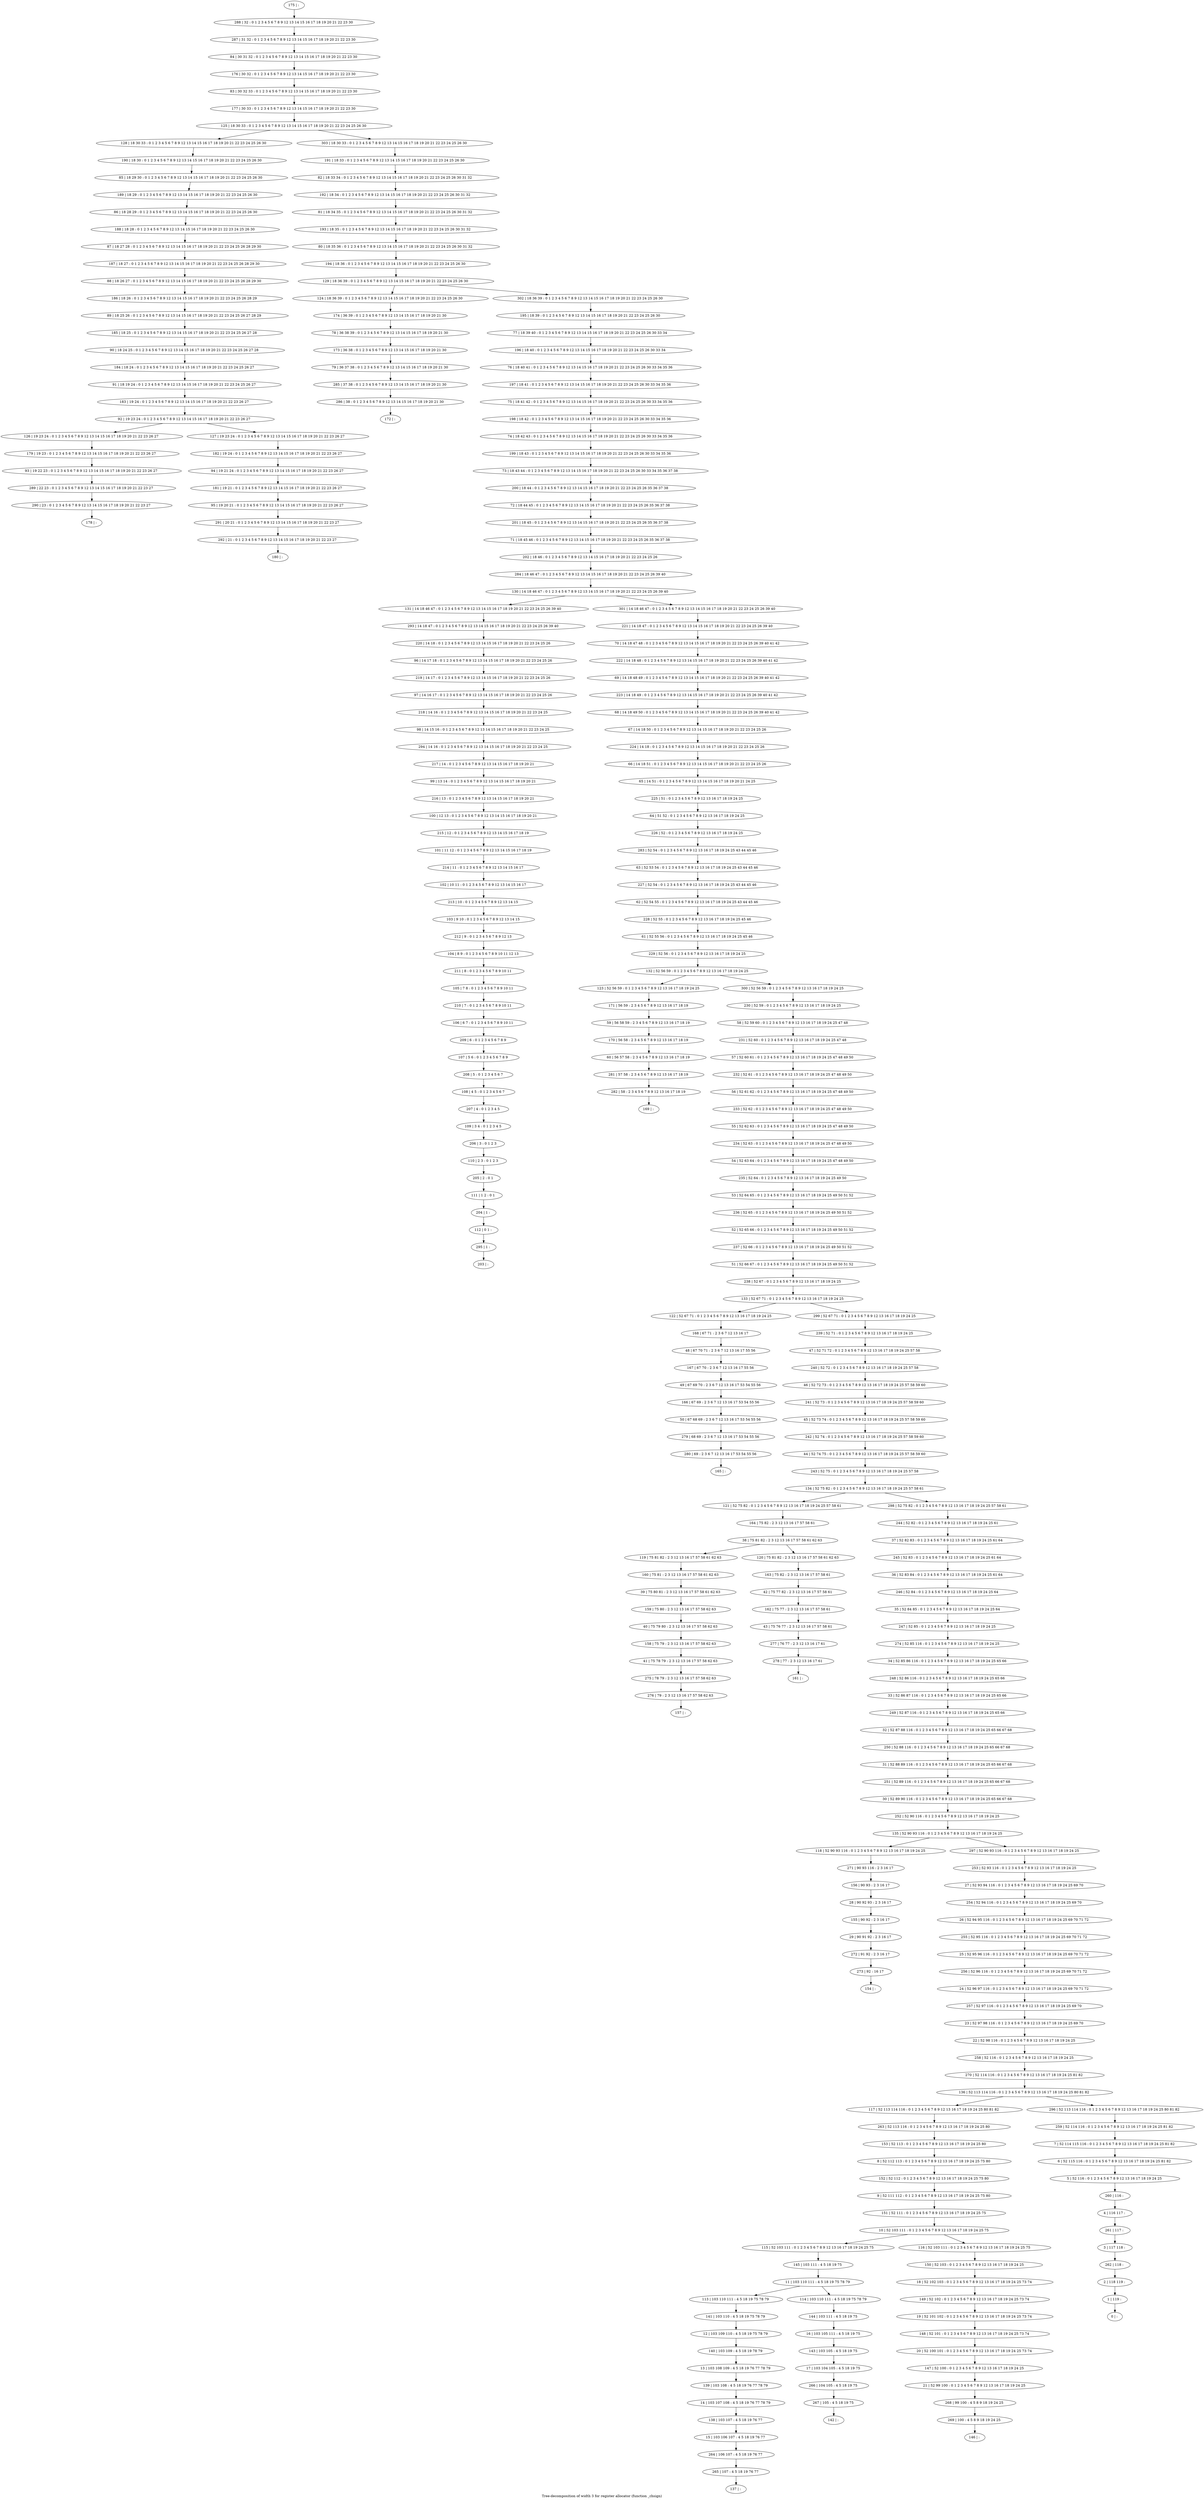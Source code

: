 digraph G {
graph [label="Tree-decomposition of width 3 for register allocator (function _chsign)"]
0[label="0 | : "];
1[label="1 | 119 : "];
2[label="2 | 118 119 : "];
3[label="3 | 117 118 : "];
4[label="4 | 116 117 : "];
5[label="5 | 52 116 : 0 1 2 3 4 5 6 7 8 9 12 13 16 17 18 19 24 25 "];
6[label="6 | 52 115 116 : 0 1 2 3 4 5 6 7 8 9 12 13 16 17 18 19 24 25 81 82 "];
7[label="7 | 52 114 115 116 : 0 1 2 3 4 5 6 7 8 9 12 13 16 17 18 19 24 25 81 82 "];
8[label="8 | 52 112 113 : 0 1 2 3 4 5 6 7 8 9 12 13 16 17 18 19 24 25 75 80 "];
9[label="9 | 52 111 112 : 0 1 2 3 4 5 6 7 8 9 12 13 16 17 18 19 24 25 75 80 "];
10[label="10 | 52 103 111 : 0 1 2 3 4 5 6 7 8 9 12 13 16 17 18 19 24 25 75 "];
11[label="11 | 103 110 111 : 4 5 18 19 75 78 79 "];
12[label="12 | 103 109 110 : 4 5 18 19 75 78 79 "];
13[label="13 | 103 108 109 : 4 5 18 19 76 77 78 79 "];
14[label="14 | 103 107 108 : 4 5 18 19 76 77 78 79 "];
15[label="15 | 103 106 107 : 4 5 18 19 76 77 "];
16[label="16 | 103 105 111 : 4 5 18 19 75 "];
17[label="17 | 103 104 105 : 4 5 18 19 75 "];
18[label="18 | 52 102 103 : 0 1 2 3 4 5 6 7 8 9 12 13 16 17 18 19 24 25 73 74 "];
19[label="19 | 52 101 102 : 0 1 2 3 4 5 6 7 8 9 12 13 16 17 18 19 24 25 73 74 "];
20[label="20 | 52 100 101 : 0 1 2 3 4 5 6 7 8 9 12 13 16 17 18 19 24 25 73 74 "];
21[label="21 | 52 99 100 : 0 1 2 3 4 5 6 7 8 9 12 13 16 17 18 19 24 25 "];
22[label="22 | 52 98 116 : 0 1 2 3 4 5 6 7 8 9 12 13 16 17 18 19 24 25 "];
23[label="23 | 52 97 98 116 : 0 1 2 3 4 5 6 7 8 9 12 13 16 17 18 19 24 25 69 70 "];
24[label="24 | 52 96 97 116 : 0 1 2 3 4 5 6 7 8 9 12 13 16 17 18 19 24 25 69 70 71 72 "];
25[label="25 | 52 95 96 116 : 0 1 2 3 4 5 6 7 8 9 12 13 16 17 18 19 24 25 69 70 71 72 "];
26[label="26 | 52 94 95 116 : 0 1 2 3 4 5 6 7 8 9 12 13 16 17 18 19 24 25 69 70 71 72 "];
27[label="27 | 52 93 94 116 : 0 1 2 3 4 5 6 7 8 9 12 13 16 17 18 19 24 25 69 70 "];
28[label="28 | 90 92 93 : 2 3 16 17 "];
29[label="29 | 90 91 92 : 2 3 16 17 "];
30[label="30 | 52 89 90 116 : 0 1 2 3 4 5 6 7 8 9 12 13 16 17 18 19 24 25 65 66 67 68 "];
31[label="31 | 52 88 89 116 : 0 1 2 3 4 5 6 7 8 9 12 13 16 17 18 19 24 25 65 66 67 68 "];
32[label="32 | 52 87 88 116 : 0 1 2 3 4 5 6 7 8 9 12 13 16 17 18 19 24 25 65 66 67 68 "];
33[label="33 | 52 86 87 116 : 0 1 2 3 4 5 6 7 8 9 12 13 16 17 18 19 24 25 65 66 "];
34[label="34 | 52 85 86 116 : 0 1 2 3 4 5 6 7 8 9 12 13 16 17 18 19 24 25 65 66 "];
35[label="35 | 52 84 85 : 0 1 2 3 4 5 6 7 8 9 12 13 16 17 18 19 24 25 64 "];
36[label="36 | 52 83 84 : 0 1 2 3 4 5 6 7 8 9 12 13 16 17 18 19 24 25 61 64 "];
37[label="37 | 52 82 83 : 0 1 2 3 4 5 6 7 8 9 12 13 16 17 18 19 24 25 61 64 "];
38[label="38 | 75 81 82 : 2 3 12 13 16 17 57 58 61 62 63 "];
39[label="39 | 75 80 81 : 2 3 12 13 16 17 57 58 61 62 63 "];
40[label="40 | 75 79 80 : 2 3 12 13 16 17 57 58 62 63 "];
41[label="41 | 75 78 79 : 2 3 12 13 16 17 57 58 62 63 "];
42[label="42 | 75 77 82 : 2 3 12 13 16 17 57 58 61 "];
43[label="43 | 75 76 77 : 2 3 12 13 16 17 57 58 61 "];
44[label="44 | 52 74 75 : 0 1 2 3 4 5 6 7 8 9 12 13 16 17 18 19 24 25 57 58 59 60 "];
45[label="45 | 52 73 74 : 0 1 2 3 4 5 6 7 8 9 12 13 16 17 18 19 24 25 57 58 59 60 "];
46[label="46 | 52 72 73 : 0 1 2 3 4 5 6 7 8 9 12 13 16 17 18 19 24 25 57 58 59 60 "];
47[label="47 | 52 71 72 : 0 1 2 3 4 5 6 7 8 9 12 13 16 17 18 19 24 25 57 58 "];
48[label="48 | 67 70 71 : 2 3 6 7 12 13 16 17 55 56 "];
49[label="49 | 67 69 70 : 2 3 6 7 12 13 16 17 53 54 55 56 "];
50[label="50 | 67 68 69 : 2 3 6 7 12 13 16 17 53 54 55 56 "];
51[label="51 | 52 66 67 : 0 1 2 3 4 5 6 7 8 9 12 13 16 17 18 19 24 25 49 50 51 52 "];
52[label="52 | 52 65 66 : 0 1 2 3 4 5 6 7 8 9 12 13 16 17 18 19 24 25 49 50 51 52 "];
53[label="53 | 52 64 65 : 0 1 2 3 4 5 6 7 8 9 12 13 16 17 18 19 24 25 49 50 51 52 "];
54[label="54 | 52 63 64 : 0 1 2 3 4 5 6 7 8 9 12 13 16 17 18 19 24 25 47 48 49 50 "];
55[label="55 | 52 62 63 : 0 1 2 3 4 5 6 7 8 9 12 13 16 17 18 19 24 25 47 48 49 50 "];
56[label="56 | 52 61 62 : 0 1 2 3 4 5 6 7 8 9 12 13 16 17 18 19 24 25 47 48 49 50 "];
57[label="57 | 52 60 61 : 0 1 2 3 4 5 6 7 8 9 12 13 16 17 18 19 24 25 47 48 49 50 "];
58[label="58 | 52 59 60 : 0 1 2 3 4 5 6 7 8 9 12 13 16 17 18 19 24 25 47 48 "];
59[label="59 | 56 58 59 : 2 3 4 5 6 7 8 9 12 13 16 17 18 19 "];
60[label="60 | 56 57 58 : 2 3 4 5 6 7 8 9 12 13 16 17 18 19 "];
61[label="61 | 52 55 56 : 0 1 2 3 4 5 6 7 8 9 12 13 16 17 18 19 24 25 45 46 "];
62[label="62 | 52 54 55 : 0 1 2 3 4 5 6 7 8 9 12 13 16 17 18 19 24 25 43 44 45 46 "];
63[label="63 | 52 53 54 : 0 1 2 3 4 5 6 7 8 9 12 13 16 17 18 19 24 25 43 44 45 46 "];
64[label="64 | 51 52 : 0 1 2 3 4 5 6 7 8 9 12 13 16 17 18 19 24 25 "];
65[label="65 | 14 51 : 0 1 2 3 4 5 6 7 8 9 12 13 14 15 16 17 18 19 20 21 24 25 "];
66[label="66 | 14 18 51 : 0 1 2 3 4 5 6 7 8 9 12 13 14 15 16 17 18 19 20 21 22 23 24 25 26 "];
67[label="67 | 14 18 50 : 0 1 2 3 4 5 6 7 8 9 12 13 14 15 16 17 18 19 20 21 22 23 24 25 26 "];
68[label="68 | 14 18 49 50 : 0 1 2 3 4 5 6 7 8 9 12 13 14 15 16 17 18 19 20 21 22 23 24 25 26 39 40 41 42 "];
69[label="69 | 14 18 48 49 : 0 1 2 3 4 5 6 7 8 9 12 13 14 15 16 17 18 19 20 21 22 23 24 25 26 39 40 41 42 "];
70[label="70 | 14 18 47 48 : 0 1 2 3 4 5 6 7 8 9 12 13 14 15 16 17 18 19 20 21 22 23 24 25 26 39 40 41 42 "];
71[label="71 | 18 45 46 : 0 1 2 3 4 5 6 7 8 9 12 13 14 15 16 17 18 19 20 21 22 23 24 25 26 35 36 37 38 "];
72[label="72 | 18 44 45 : 0 1 2 3 4 5 6 7 8 9 12 13 14 15 16 17 18 19 20 21 22 23 24 25 26 35 36 37 38 "];
73[label="73 | 18 43 44 : 0 1 2 3 4 5 6 7 8 9 12 13 14 15 16 17 18 19 20 21 22 23 24 25 26 30 33 34 35 36 37 38 "];
74[label="74 | 18 42 43 : 0 1 2 3 4 5 6 7 8 9 12 13 14 15 16 17 18 19 20 21 22 23 24 25 26 30 33 34 35 36 "];
75[label="75 | 18 41 42 : 0 1 2 3 4 5 6 7 8 9 12 13 14 15 16 17 18 19 20 21 22 23 24 25 26 30 33 34 35 36 "];
76[label="76 | 18 40 41 : 0 1 2 3 4 5 6 7 8 9 12 13 14 15 16 17 18 19 20 21 22 23 24 25 26 30 33 34 35 36 "];
77[label="77 | 18 39 40 : 0 1 2 3 4 5 6 7 8 9 12 13 14 15 16 17 18 19 20 21 22 23 24 25 26 30 33 34 "];
78[label="78 | 36 38 39 : 0 1 2 3 4 5 6 7 8 9 12 13 14 15 16 17 18 19 20 21 30 "];
79[label="79 | 36 37 38 : 0 1 2 3 4 5 6 7 8 9 12 13 14 15 16 17 18 19 20 21 30 "];
80[label="80 | 18 35 36 : 0 1 2 3 4 5 6 7 8 9 12 13 14 15 16 17 18 19 20 21 22 23 24 25 26 30 31 32 "];
81[label="81 | 18 34 35 : 0 1 2 3 4 5 6 7 8 9 12 13 14 15 16 17 18 19 20 21 22 23 24 25 26 30 31 32 "];
82[label="82 | 18 33 34 : 0 1 2 3 4 5 6 7 8 9 12 13 14 15 16 17 18 19 20 21 22 23 24 25 26 30 31 32 "];
83[label="83 | 30 32 33 : 0 1 2 3 4 5 6 7 8 9 12 13 14 15 16 17 18 19 20 21 22 23 30 "];
84[label="84 | 30 31 32 : 0 1 2 3 4 5 6 7 8 9 12 13 14 15 16 17 18 19 20 21 22 23 30 "];
85[label="85 | 18 29 30 : 0 1 2 3 4 5 6 7 8 9 12 13 14 15 16 17 18 19 20 21 22 23 24 25 26 30 "];
86[label="86 | 18 28 29 : 0 1 2 3 4 5 6 7 8 9 12 13 14 15 16 17 18 19 20 21 22 23 24 25 26 30 "];
87[label="87 | 18 27 28 : 0 1 2 3 4 5 6 7 8 9 12 13 14 15 16 17 18 19 20 21 22 23 24 25 26 28 29 30 "];
88[label="88 | 18 26 27 : 0 1 2 3 4 5 6 7 8 9 12 13 14 15 16 17 18 19 20 21 22 23 24 25 26 28 29 30 "];
89[label="89 | 18 25 26 : 0 1 2 3 4 5 6 7 8 9 12 13 14 15 16 17 18 19 20 21 22 23 24 25 26 27 28 29 "];
90[label="90 | 18 24 25 : 0 1 2 3 4 5 6 7 8 9 12 13 14 15 16 17 18 19 20 21 22 23 24 25 26 27 28 "];
91[label="91 | 18 19 24 : 0 1 2 3 4 5 6 7 8 9 12 13 14 15 16 17 18 19 20 21 22 23 24 25 26 27 "];
92[label="92 | 19 23 24 : 0 1 2 3 4 5 6 7 8 9 12 13 14 15 16 17 18 19 20 21 22 23 26 27 "];
93[label="93 | 19 22 23 : 0 1 2 3 4 5 6 7 8 9 12 13 14 15 16 17 18 19 20 21 22 23 26 27 "];
94[label="94 | 19 21 24 : 0 1 2 3 4 5 6 7 8 9 12 13 14 15 16 17 18 19 20 21 22 23 26 27 "];
95[label="95 | 19 20 21 : 0 1 2 3 4 5 6 7 8 9 12 13 14 15 16 17 18 19 20 21 22 23 26 27 "];
96[label="96 | 14 17 18 : 0 1 2 3 4 5 6 7 8 9 12 13 14 15 16 17 18 19 20 21 22 23 24 25 26 "];
97[label="97 | 14 16 17 : 0 1 2 3 4 5 6 7 8 9 12 13 14 15 16 17 18 19 20 21 22 23 24 25 26 "];
98[label="98 | 14 15 16 : 0 1 2 3 4 5 6 7 8 9 12 13 14 15 16 17 18 19 20 21 22 23 24 25 "];
99[label="99 | 13 14 : 0 1 2 3 4 5 6 7 8 9 12 13 14 15 16 17 18 19 20 21 "];
100[label="100 | 12 13 : 0 1 2 3 4 5 6 7 8 9 12 13 14 15 16 17 18 19 20 21 "];
101[label="101 | 11 12 : 0 1 2 3 4 5 6 7 8 9 12 13 14 15 16 17 18 19 "];
102[label="102 | 10 11 : 0 1 2 3 4 5 6 7 8 9 12 13 14 15 16 17 "];
103[label="103 | 9 10 : 0 1 2 3 4 5 6 7 8 9 12 13 14 15 "];
104[label="104 | 8 9 : 0 1 2 3 4 5 6 7 8 9 10 11 12 13 "];
105[label="105 | 7 8 : 0 1 2 3 4 5 6 7 8 9 10 11 "];
106[label="106 | 6 7 : 0 1 2 3 4 5 6 7 8 9 10 11 "];
107[label="107 | 5 6 : 0 1 2 3 4 5 6 7 8 9 "];
108[label="108 | 4 5 : 0 1 2 3 4 5 6 7 "];
109[label="109 | 3 4 : 0 1 2 3 4 5 "];
110[label="110 | 2 3 : 0 1 2 3 "];
111[label="111 | 1 2 : 0 1 "];
112[label="112 | 0 1 : "];
113[label="113 | 103 110 111 : 4 5 18 19 75 78 79 "];
114[label="114 | 103 110 111 : 4 5 18 19 75 78 79 "];
115[label="115 | 52 103 111 : 0 1 2 3 4 5 6 7 8 9 12 13 16 17 18 19 24 25 75 "];
116[label="116 | 52 103 111 : 0 1 2 3 4 5 6 7 8 9 12 13 16 17 18 19 24 25 75 "];
117[label="117 | 52 113 114 116 : 0 1 2 3 4 5 6 7 8 9 12 13 16 17 18 19 24 25 80 81 82 "];
118[label="118 | 52 90 93 116 : 0 1 2 3 4 5 6 7 8 9 12 13 16 17 18 19 24 25 "];
119[label="119 | 75 81 82 : 2 3 12 13 16 17 57 58 61 62 63 "];
120[label="120 | 75 81 82 : 2 3 12 13 16 17 57 58 61 62 63 "];
121[label="121 | 52 75 82 : 0 1 2 3 4 5 6 7 8 9 12 13 16 17 18 19 24 25 57 58 61 "];
122[label="122 | 52 67 71 : 0 1 2 3 4 5 6 7 8 9 12 13 16 17 18 19 24 25 "];
123[label="123 | 52 56 59 : 0 1 2 3 4 5 6 7 8 9 12 13 16 17 18 19 24 25 "];
124[label="124 | 18 36 39 : 0 1 2 3 4 5 6 7 8 9 12 13 14 15 16 17 18 19 20 21 22 23 24 25 26 30 "];
125[label="125 | 18 30 33 : 0 1 2 3 4 5 6 7 8 9 12 13 14 15 16 17 18 19 20 21 22 23 24 25 26 30 "];
126[label="126 | 19 23 24 : 0 1 2 3 4 5 6 7 8 9 12 13 14 15 16 17 18 19 20 21 22 23 26 27 "];
127[label="127 | 19 23 24 : 0 1 2 3 4 5 6 7 8 9 12 13 14 15 16 17 18 19 20 21 22 23 26 27 "];
128[label="128 | 18 30 33 : 0 1 2 3 4 5 6 7 8 9 12 13 14 15 16 17 18 19 20 21 22 23 24 25 26 30 "];
129[label="129 | 18 36 39 : 0 1 2 3 4 5 6 7 8 9 12 13 14 15 16 17 18 19 20 21 22 23 24 25 26 30 "];
130[label="130 | 14 18 46 47 : 0 1 2 3 4 5 6 7 8 9 12 13 14 15 16 17 18 19 20 21 22 23 24 25 26 39 40 "];
131[label="131 | 14 18 46 47 : 0 1 2 3 4 5 6 7 8 9 12 13 14 15 16 17 18 19 20 21 22 23 24 25 26 39 40 "];
132[label="132 | 52 56 59 : 0 1 2 3 4 5 6 7 8 9 12 13 16 17 18 19 24 25 "];
133[label="133 | 52 67 71 : 0 1 2 3 4 5 6 7 8 9 12 13 16 17 18 19 24 25 "];
134[label="134 | 52 75 82 : 0 1 2 3 4 5 6 7 8 9 12 13 16 17 18 19 24 25 57 58 61 "];
135[label="135 | 52 90 93 116 : 0 1 2 3 4 5 6 7 8 9 12 13 16 17 18 19 24 25 "];
136[label="136 | 52 113 114 116 : 0 1 2 3 4 5 6 7 8 9 12 13 16 17 18 19 24 25 80 81 82 "];
137[label="137 | : "];
138[label="138 | 103 107 : 4 5 18 19 76 77 "];
139[label="139 | 103 108 : 4 5 18 19 76 77 78 79 "];
140[label="140 | 103 109 : 4 5 18 19 78 79 "];
141[label="141 | 103 110 : 4 5 18 19 75 78 79 "];
142[label="142 | : "];
143[label="143 | 103 105 : 4 5 18 19 75 "];
144[label="144 | 103 111 : 4 5 18 19 75 "];
145[label="145 | 103 111 : 4 5 18 19 75 "];
146[label="146 | : "];
147[label="147 | 52 100 : 0 1 2 3 4 5 6 7 8 9 12 13 16 17 18 19 24 25 "];
148[label="148 | 52 101 : 0 1 2 3 4 5 6 7 8 9 12 13 16 17 18 19 24 25 73 74 "];
149[label="149 | 52 102 : 0 1 2 3 4 5 6 7 8 9 12 13 16 17 18 19 24 25 73 74 "];
150[label="150 | 52 103 : 0 1 2 3 4 5 6 7 8 9 12 13 16 17 18 19 24 25 "];
151[label="151 | 52 111 : 0 1 2 3 4 5 6 7 8 9 12 13 16 17 18 19 24 25 75 "];
152[label="152 | 52 112 : 0 1 2 3 4 5 6 7 8 9 12 13 16 17 18 19 24 25 75 80 "];
153[label="153 | 52 113 : 0 1 2 3 4 5 6 7 8 9 12 13 16 17 18 19 24 25 80 "];
154[label="154 | : "];
155[label="155 | 90 92 : 2 3 16 17 "];
156[label="156 | 90 93 : 2 3 16 17 "];
157[label="157 | : "];
158[label="158 | 75 79 : 2 3 12 13 16 17 57 58 62 63 "];
159[label="159 | 75 80 : 2 3 12 13 16 17 57 58 62 63 "];
160[label="160 | 75 81 : 2 3 12 13 16 17 57 58 61 62 63 "];
161[label="161 | : "];
162[label="162 | 75 77 : 2 3 12 13 16 17 57 58 61 "];
163[label="163 | 75 82 : 2 3 12 13 16 17 57 58 61 "];
164[label="164 | 75 82 : 2 3 12 13 16 17 57 58 61 "];
165[label="165 | : "];
166[label="166 | 67 69 : 2 3 6 7 12 13 16 17 53 54 55 56 "];
167[label="167 | 67 70 : 2 3 6 7 12 13 16 17 55 56 "];
168[label="168 | 67 71 : 2 3 6 7 12 13 16 17 "];
169[label="169 | : "];
170[label="170 | 56 58 : 2 3 4 5 6 7 8 9 12 13 16 17 18 19 "];
171[label="171 | 56 59 : 2 3 4 5 6 7 8 9 12 13 16 17 18 19 "];
172[label="172 | : "];
173[label="173 | 36 38 : 0 1 2 3 4 5 6 7 8 9 12 13 14 15 16 17 18 19 20 21 30 "];
174[label="174 | 36 39 : 0 1 2 3 4 5 6 7 8 9 12 13 14 15 16 17 18 19 20 21 30 "];
175[label="175 | : "];
176[label="176 | 30 32 : 0 1 2 3 4 5 6 7 8 9 12 13 14 15 16 17 18 19 20 21 22 23 30 "];
177[label="177 | 30 33 : 0 1 2 3 4 5 6 7 8 9 12 13 14 15 16 17 18 19 20 21 22 23 30 "];
178[label="178 | : "];
179[label="179 | 19 23 : 0 1 2 3 4 5 6 7 8 9 12 13 14 15 16 17 18 19 20 21 22 23 26 27 "];
180[label="180 | : "];
181[label="181 | 19 21 : 0 1 2 3 4 5 6 7 8 9 12 13 14 15 16 17 18 19 20 21 22 23 26 27 "];
182[label="182 | 19 24 : 0 1 2 3 4 5 6 7 8 9 12 13 14 15 16 17 18 19 20 21 22 23 26 27 "];
183[label="183 | 19 24 : 0 1 2 3 4 5 6 7 8 9 12 13 14 15 16 17 18 19 20 21 22 23 26 27 "];
184[label="184 | 18 24 : 0 1 2 3 4 5 6 7 8 9 12 13 14 15 16 17 18 19 20 21 22 23 24 25 26 27 "];
185[label="185 | 18 25 : 0 1 2 3 4 5 6 7 8 9 12 13 14 15 16 17 18 19 20 21 22 23 24 25 26 27 28 "];
186[label="186 | 18 26 : 0 1 2 3 4 5 6 7 8 9 12 13 14 15 16 17 18 19 20 21 22 23 24 25 26 28 29 "];
187[label="187 | 18 27 : 0 1 2 3 4 5 6 7 8 9 12 13 14 15 16 17 18 19 20 21 22 23 24 25 26 28 29 30 "];
188[label="188 | 18 28 : 0 1 2 3 4 5 6 7 8 9 12 13 14 15 16 17 18 19 20 21 22 23 24 25 26 30 "];
189[label="189 | 18 29 : 0 1 2 3 4 5 6 7 8 9 12 13 14 15 16 17 18 19 20 21 22 23 24 25 26 30 "];
190[label="190 | 18 30 : 0 1 2 3 4 5 6 7 8 9 12 13 14 15 16 17 18 19 20 21 22 23 24 25 26 30 "];
191[label="191 | 18 33 : 0 1 2 3 4 5 6 7 8 9 12 13 14 15 16 17 18 19 20 21 22 23 24 25 26 30 "];
192[label="192 | 18 34 : 0 1 2 3 4 5 6 7 8 9 12 13 14 15 16 17 18 19 20 21 22 23 24 25 26 30 31 32 "];
193[label="193 | 18 35 : 0 1 2 3 4 5 6 7 8 9 12 13 14 15 16 17 18 19 20 21 22 23 24 25 26 30 31 32 "];
194[label="194 | 18 36 : 0 1 2 3 4 5 6 7 8 9 12 13 14 15 16 17 18 19 20 21 22 23 24 25 26 30 "];
195[label="195 | 18 39 : 0 1 2 3 4 5 6 7 8 9 12 13 14 15 16 17 18 19 20 21 22 23 24 25 26 30 "];
196[label="196 | 18 40 : 0 1 2 3 4 5 6 7 8 9 12 13 14 15 16 17 18 19 20 21 22 23 24 25 26 30 33 34 "];
197[label="197 | 18 41 : 0 1 2 3 4 5 6 7 8 9 12 13 14 15 16 17 18 19 20 21 22 23 24 25 26 30 33 34 35 36 "];
198[label="198 | 18 42 : 0 1 2 3 4 5 6 7 8 9 12 13 14 15 16 17 18 19 20 21 22 23 24 25 26 30 33 34 35 36 "];
199[label="199 | 18 43 : 0 1 2 3 4 5 6 7 8 9 12 13 14 15 16 17 18 19 20 21 22 23 24 25 26 30 33 34 35 36 "];
200[label="200 | 18 44 : 0 1 2 3 4 5 6 7 8 9 12 13 14 15 16 17 18 19 20 21 22 23 24 25 26 35 36 37 38 "];
201[label="201 | 18 45 : 0 1 2 3 4 5 6 7 8 9 12 13 14 15 16 17 18 19 20 21 22 23 24 25 26 35 36 37 38 "];
202[label="202 | 18 46 : 0 1 2 3 4 5 6 7 8 9 12 13 14 15 16 17 18 19 20 21 22 23 24 25 26 "];
203[label="203 | : "];
204[label="204 | 1 : "];
205[label="205 | 2 : 0 1 "];
206[label="206 | 3 : 0 1 2 3 "];
207[label="207 | 4 : 0 1 2 3 4 5 "];
208[label="208 | 5 : 0 1 2 3 4 5 6 7 "];
209[label="209 | 6 : 0 1 2 3 4 5 6 7 8 9 "];
210[label="210 | 7 : 0 1 2 3 4 5 6 7 8 9 10 11 "];
211[label="211 | 8 : 0 1 2 3 4 5 6 7 8 9 10 11 "];
212[label="212 | 9 : 0 1 2 3 4 5 6 7 8 9 12 13 "];
213[label="213 | 10 : 0 1 2 3 4 5 6 7 8 9 12 13 14 15 "];
214[label="214 | 11 : 0 1 2 3 4 5 6 7 8 9 12 13 14 15 16 17 "];
215[label="215 | 12 : 0 1 2 3 4 5 6 7 8 9 12 13 14 15 16 17 18 19 "];
216[label="216 | 13 : 0 1 2 3 4 5 6 7 8 9 12 13 14 15 16 17 18 19 20 21 "];
217[label="217 | 14 : 0 1 2 3 4 5 6 7 8 9 12 13 14 15 16 17 18 19 20 21 "];
218[label="218 | 14 16 : 0 1 2 3 4 5 6 7 8 9 12 13 14 15 16 17 18 19 20 21 22 23 24 25 "];
219[label="219 | 14 17 : 0 1 2 3 4 5 6 7 8 9 12 13 14 15 16 17 18 19 20 21 22 23 24 25 26 "];
220[label="220 | 14 18 : 0 1 2 3 4 5 6 7 8 9 12 13 14 15 16 17 18 19 20 21 22 23 24 25 26 "];
221[label="221 | 14 18 47 : 0 1 2 3 4 5 6 7 8 9 12 13 14 15 16 17 18 19 20 21 22 23 24 25 26 39 40 "];
222[label="222 | 14 18 48 : 0 1 2 3 4 5 6 7 8 9 12 13 14 15 16 17 18 19 20 21 22 23 24 25 26 39 40 41 42 "];
223[label="223 | 14 18 49 : 0 1 2 3 4 5 6 7 8 9 12 13 14 15 16 17 18 19 20 21 22 23 24 25 26 39 40 41 42 "];
224[label="224 | 14 18 : 0 1 2 3 4 5 6 7 8 9 12 13 14 15 16 17 18 19 20 21 22 23 24 25 26 "];
225[label="225 | 51 : 0 1 2 3 4 5 6 7 8 9 12 13 16 17 18 19 24 25 "];
226[label="226 | 52 : 0 1 2 3 4 5 6 7 8 9 12 13 16 17 18 19 24 25 "];
227[label="227 | 52 54 : 0 1 2 3 4 5 6 7 8 9 12 13 16 17 18 19 24 25 43 44 45 46 "];
228[label="228 | 52 55 : 0 1 2 3 4 5 6 7 8 9 12 13 16 17 18 19 24 25 45 46 "];
229[label="229 | 52 56 : 0 1 2 3 4 5 6 7 8 9 12 13 16 17 18 19 24 25 "];
230[label="230 | 52 59 : 0 1 2 3 4 5 6 7 8 9 12 13 16 17 18 19 24 25 "];
231[label="231 | 52 60 : 0 1 2 3 4 5 6 7 8 9 12 13 16 17 18 19 24 25 47 48 "];
232[label="232 | 52 61 : 0 1 2 3 4 5 6 7 8 9 12 13 16 17 18 19 24 25 47 48 49 50 "];
233[label="233 | 52 62 : 0 1 2 3 4 5 6 7 8 9 12 13 16 17 18 19 24 25 47 48 49 50 "];
234[label="234 | 52 63 : 0 1 2 3 4 5 6 7 8 9 12 13 16 17 18 19 24 25 47 48 49 50 "];
235[label="235 | 52 64 : 0 1 2 3 4 5 6 7 8 9 12 13 16 17 18 19 24 25 49 50 "];
236[label="236 | 52 65 : 0 1 2 3 4 5 6 7 8 9 12 13 16 17 18 19 24 25 49 50 51 52 "];
237[label="237 | 52 66 : 0 1 2 3 4 5 6 7 8 9 12 13 16 17 18 19 24 25 49 50 51 52 "];
238[label="238 | 52 67 : 0 1 2 3 4 5 6 7 8 9 12 13 16 17 18 19 24 25 "];
239[label="239 | 52 71 : 0 1 2 3 4 5 6 7 8 9 12 13 16 17 18 19 24 25 "];
240[label="240 | 52 72 : 0 1 2 3 4 5 6 7 8 9 12 13 16 17 18 19 24 25 57 58 "];
241[label="241 | 52 73 : 0 1 2 3 4 5 6 7 8 9 12 13 16 17 18 19 24 25 57 58 59 60 "];
242[label="242 | 52 74 : 0 1 2 3 4 5 6 7 8 9 12 13 16 17 18 19 24 25 57 58 59 60 "];
243[label="243 | 52 75 : 0 1 2 3 4 5 6 7 8 9 12 13 16 17 18 19 24 25 57 58 "];
244[label="244 | 52 82 : 0 1 2 3 4 5 6 7 8 9 12 13 16 17 18 19 24 25 61 "];
245[label="245 | 52 83 : 0 1 2 3 4 5 6 7 8 9 12 13 16 17 18 19 24 25 61 64 "];
246[label="246 | 52 84 : 0 1 2 3 4 5 6 7 8 9 12 13 16 17 18 19 24 25 64 "];
247[label="247 | 52 85 : 0 1 2 3 4 5 6 7 8 9 12 13 16 17 18 19 24 25 "];
248[label="248 | 52 86 116 : 0 1 2 3 4 5 6 7 8 9 12 13 16 17 18 19 24 25 65 66 "];
249[label="249 | 52 87 116 : 0 1 2 3 4 5 6 7 8 9 12 13 16 17 18 19 24 25 65 66 "];
250[label="250 | 52 88 116 : 0 1 2 3 4 5 6 7 8 9 12 13 16 17 18 19 24 25 65 66 67 68 "];
251[label="251 | 52 89 116 : 0 1 2 3 4 5 6 7 8 9 12 13 16 17 18 19 24 25 65 66 67 68 "];
252[label="252 | 52 90 116 : 0 1 2 3 4 5 6 7 8 9 12 13 16 17 18 19 24 25 "];
253[label="253 | 52 93 116 : 0 1 2 3 4 5 6 7 8 9 12 13 16 17 18 19 24 25 "];
254[label="254 | 52 94 116 : 0 1 2 3 4 5 6 7 8 9 12 13 16 17 18 19 24 25 69 70 "];
255[label="255 | 52 95 116 : 0 1 2 3 4 5 6 7 8 9 12 13 16 17 18 19 24 25 69 70 71 72 "];
256[label="256 | 52 96 116 : 0 1 2 3 4 5 6 7 8 9 12 13 16 17 18 19 24 25 69 70 71 72 "];
257[label="257 | 52 97 116 : 0 1 2 3 4 5 6 7 8 9 12 13 16 17 18 19 24 25 69 70 "];
258[label="258 | 52 116 : 0 1 2 3 4 5 6 7 8 9 12 13 16 17 18 19 24 25 "];
259[label="259 | 52 114 116 : 0 1 2 3 4 5 6 7 8 9 12 13 16 17 18 19 24 25 81 82 "];
260[label="260 | 116 : "];
261[label="261 | 117 : "];
262[label="262 | 118 : "];
263[label="263 | 52 113 116 : 0 1 2 3 4 5 6 7 8 9 12 13 16 17 18 19 24 25 80 "];
264[label="264 | 106 107 : 4 5 18 19 76 77 "];
265[label="265 | 107 : 4 5 18 19 76 77 "];
266[label="266 | 104 105 : 4 5 18 19 75 "];
267[label="267 | 105 : 4 5 18 19 75 "];
268[label="268 | 99 100 : 4 5 8 9 18 19 24 25 "];
269[label="269 | 100 : 4 5 8 9 18 19 24 25 "];
270[label="270 | 52 114 116 : 0 1 2 3 4 5 6 7 8 9 12 13 16 17 18 19 24 25 81 82 "];
271[label="271 | 90 93 116 : 2 3 16 17 "];
272[label="272 | 91 92 : 2 3 16 17 "];
273[label="273 | 92 : 16 17 "];
274[label="274 | 52 85 116 : 0 1 2 3 4 5 6 7 8 9 12 13 16 17 18 19 24 25 "];
275[label="275 | 78 79 : 2 3 12 13 16 17 57 58 62 63 "];
276[label="276 | 79 : 2 3 12 13 16 17 57 58 62 63 "];
277[label="277 | 76 77 : 2 3 12 13 16 17 61 "];
278[label="278 | 77 : 2 3 12 13 16 17 61 "];
279[label="279 | 68 69 : 2 3 6 7 12 13 16 17 53 54 55 56 "];
280[label="280 | 69 : 2 3 6 7 12 13 16 17 53 54 55 56 "];
281[label="281 | 57 58 : 2 3 4 5 6 7 8 9 12 13 16 17 18 19 "];
282[label="282 | 58 : 2 3 4 5 6 7 8 9 12 13 16 17 18 19 "];
283[label="283 | 52 54 : 0 1 2 3 4 5 6 7 8 9 12 13 16 17 18 19 24 25 43 44 45 46 "];
284[label="284 | 18 46 47 : 0 1 2 3 4 5 6 7 8 9 12 13 14 15 16 17 18 19 20 21 22 23 24 25 26 39 40 "];
285[label="285 | 37 38 : 0 1 2 3 4 5 6 7 8 9 12 13 14 15 16 17 18 19 20 21 30 "];
286[label="286 | 38 : 0 1 2 3 4 5 6 7 8 9 12 13 14 15 16 17 18 19 20 21 30 "];
287[label="287 | 31 32 : 0 1 2 3 4 5 6 7 8 9 12 13 14 15 16 17 18 19 20 21 22 23 30 "];
288[label="288 | 32 : 0 1 2 3 4 5 6 7 8 9 12 13 14 15 16 17 18 19 20 21 22 23 30 "];
289[label="289 | 22 23 : 0 1 2 3 4 5 6 7 8 9 12 13 14 15 16 17 18 19 20 21 22 23 27 "];
290[label="290 | 23 : 0 1 2 3 4 5 6 7 8 9 12 13 14 15 16 17 18 19 20 21 22 23 27 "];
291[label="291 | 20 21 : 0 1 2 3 4 5 6 7 8 9 12 13 14 15 16 17 18 19 20 21 22 23 27 "];
292[label="292 | 21 : 0 1 2 3 4 5 6 7 8 9 12 13 14 15 16 17 18 19 20 21 22 23 27 "];
293[label="293 | 14 18 47 : 0 1 2 3 4 5 6 7 8 9 12 13 14 15 16 17 18 19 20 21 22 23 24 25 26 39 40 "];
294[label="294 | 14 16 : 0 1 2 3 4 5 6 7 8 9 12 13 14 15 16 17 18 19 20 21 22 23 24 25 "];
295[label="295 | 1 : "];
296[label="296 | 52 113 114 116 : 0 1 2 3 4 5 6 7 8 9 12 13 16 17 18 19 24 25 80 81 82 "];
297[label="297 | 52 90 93 116 : 0 1 2 3 4 5 6 7 8 9 12 13 16 17 18 19 24 25 "];
298[label="298 | 52 75 82 : 0 1 2 3 4 5 6 7 8 9 12 13 16 17 18 19 24 25 57 58 61 "];
299[label="299 | 52 67 71 : 0 1 2 3 4 5 6 7 8 9 12 13 16 17 18 19 24 25 "];
300[label="300 | 52 56 59 : 0 1 2 3 4 5 6 7 8 9 12 13 16 17 18 19 24 25 "];
301[label="301 | 14 18 46 47 : 0 1 2 3 4 5 6 7 8 9 12 13 14 15 16 17 18 19 20 21 22 23 24 25 26 39 40 "];
302[label="302 | 18 36 39 : 0 1 2 3 4 5 6 7 8 9 12 13 14 15 16 17 18 19 20 21 22 23 24 25 26 30 "];
303[label="303 | 18 30 33 : 0 1 2 3 4 5 6 7 8 9 12 13 14 15 16 17 18 19 20 21 22 23 24 25 26 30 "];
11->113 ;
11->114 ;
10->115 ;
10->116 ;
38->119 ;
38->120 ;
92->126 ;
92->127 ;
138->15 ;
14->138 ;
139->14 ;
13->139 ;
140->13 ;
12->140 ;
141->12 ;
113->141 ;
143->17 ;
16->143 ;
144->16 ;
114->144 ;
145->11 ;
115->145 ;
147->21 ;
20->147 ;
148->20 ;
19->148 ;
149->19 ;
18->149 ;
150->18 ;
116->150 ;
151->10 ;
9->151 ;
152->9 ;
8->152 ;
153->8 ;
155->29 ;
28->155 ;
156->28 ;
158->41 ;
40->158 ;
159->40 ;
39->159 ;
160->39 ;
119->160 ;
162->43 ;
42->162 ;
163->42 ;
120->163 ;
164->38 ;
121->164 ;
166->50 ;
49->166 ;
167->49 ;
48->167 ;
168->48 ;
122->168 ;
170->60 ;
59->170 ;
171->59 ;
123->171 ;
173->79 ;
78->173 ;
174->78 ;
124->174 ;
179->93 ;
126->179 ;
181->95 ;
94->181 ;
182->94 ;
127->182 ;
183->92 ;
91->183 ;
184->91 ;
90->184 ;
185->90 ;
89->185 ;
186->89 ;
88->186 ;
187->88 ;
87->187 ;
188->87 ;
86->188 ;
189->86 ;
85->189 ;
190->85 ;
128->190 ;
204->112 ;
111->204 ;
205->111 ;
110->205 ;
206->110 ;
109->206 ;
207->109 ;
108->207 ;
208->108 ;
107->208 ;
209->107 ;
106->209 ;
210->106 ;
105->210 ;
211->105 ;
104->211 ;
212->104 ;
103->212 ;
213->103 ;
102->213 ;
214->102 ;
101->214 ;
215->101 ;
100->215 ;
216->100 ;
99->216 ;
217->99 ;
218->98 ;
97->218 ;
219->97 ;
96->219 ;
220->96 ;
263->153 ;
117->263 ;
15->264 ;
265->137 ;
264->265 ;
17->266 ;
267->142 ;
266->267 ;
21->268 ;
269->146 ;
268->269 ;
271->156 ;
118->271 ;
29->272 ;
273->154 ;
272->273 ;
41->275 ;
276->157 ;
275->276 ;
43->277 ;
278->161 ;
277->278 ;
50->279 ;
280->165 ;
279->280 ;
60->281 ;
282->169 ;
281->282 ;
79->285 ;
286->172 ;
285->286 ;
93->289 ;
290->178 ;
289->290 ;
95->291 ;
292->180 ;
291->292 ;
293->220 ;
131->293 ;
294->217 ;
98->294 ;
295->203 ;
112->295 ;
175->288 ;
288->287 ;
287->84 ;
84->176 ;
176->83 ;
83->177 ;
177->125 ;
191->82 ;
82->192 ;
192->81 ;
81->193 ;
193->80 ;
80->194 ;
194->129 ;
195->77 ;
77->196 ;
196->76 ;
76->197 ;
197->75 ;
75->198 ;
198->74 ;
74->199 ;
199->73 ;
73->200 ;
200->72 ;
72->201 ;
201->71 ;
71->202 ;
202->284 ;
284->130 ;
221->70 ;
70->222 ;
222->69 ;
69->223 ;
223->68 ;
68->67 ;
67->224 ;
224->66 ;
66->65 ;
65->225 ;
225->64 ;
64->226 ;
226->283 ;
283->63 ;
63->227 ;
227->62 ;
62->228 ;
228->61 ;
61->229 ;
229->132 ;
230->58 ;
58->231 ;
231->57 ;
57->232 ;
232->56 ;
56->233 ;
233->55 ;
55->234 ;
234->54 ;
54->235 ;
235->53 ;
53->236 ;
236->52 ;
52->237 ;
237->51 ;
51->238 ;
238->133 ;
239->47 ;
47->240 ;
240->46 ;
46->241 ;
241->45 ;
45->242 ;
242->44 ;
44->243 ;
243->134 ;
244->37 ;
37->245 ;
245->36 ;
36->246 ;
246->35 ;
35->247 ;
247->274 ;
274->34 ;
34->248 ;
248->33 ;
33->249 ;
249->32 ;
32->250 ;
250->31 ;
31->251 ;
251->30 ;
30->252 ;
252->135 ;
253->27 ;
27->254 ;
254->26 ;
26->255 ;
255->25 ;
25->256 ;
256->24 ;
24->257 ;
257->23 ;
23->22 ;
22->258 ;
258->270 ;
270->136 ;
259->7 ;
7->6 ;
6->5 ;
5->260 ;
260->4 ;
4->261 ;
261->3 ;
3->262 ;
262->2 ;
2->1 ;
1->0 ;
296->259 ;
297->253 ;
298->244 ;
299->239 ;
300->230 ;
301->221 ;
302->195 ;
303->191 ;
136->117 ;
136->296 ;
135->118 ;
135->297 ;
134->121 ;
134->298 ;
133->122 ;
133->299 ;
132->123 ;
132->300 ;
130->131 ;
130->301 ;
129->124 ;
129->302 ;
125->128 ;
125->303 ;
}
